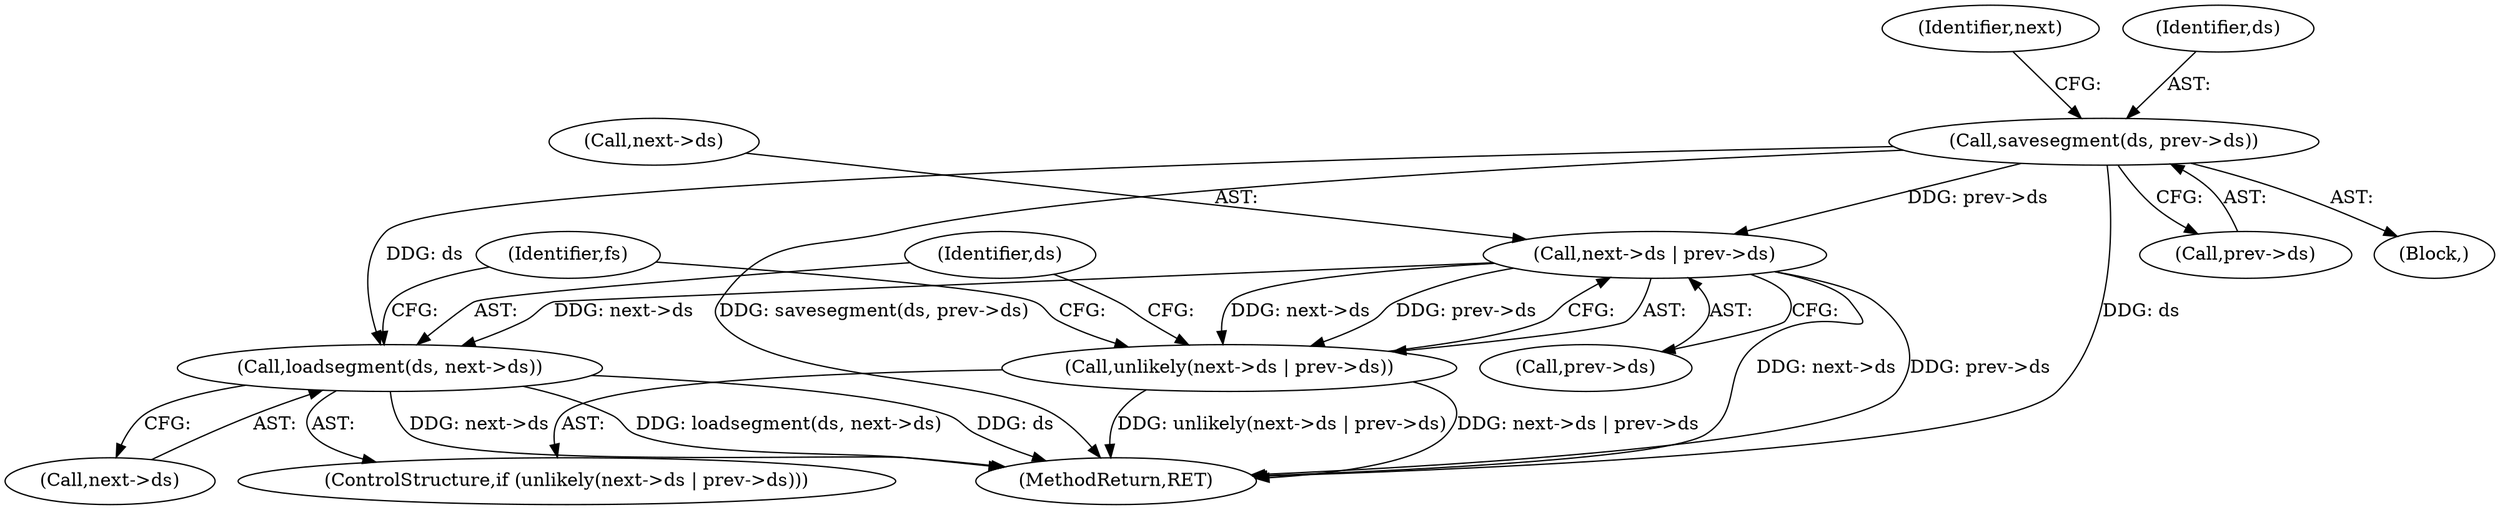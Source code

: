 digraph "1_linux_f647d7c155f069c1a068030255c300663516420e@del" {
"1000170" [label="(Call,savesegment(ds, prev->ds))"];
"1000177" [label="(Call,next->ds | prev->ds)"];
"1000176" [label="(Call,unlikely(next->ds | prev->ds))"];
"1000184" [label="(Call,loadsegment(ds, next->ds))"];
"1000184" [label="(Call,loadsegment(ds, next->ds))"];
"1000172" [label="(Call,prev->ds)"];
"1000190" [label="(Identifier,fs)"];
"1000177" [label="(Call,next->ds | prev->ds)"];
"1000113" [label="(Block,)"];
"1000176" [label="(Call,unlikely(next->ds | prev->ds))"];
"1000186" [label="(Call,next->ds)"];
"1000179" [label="(Identifier,next)"];
"1000175" [label="(ControlStructure,if (unlikely(next->ds | prev->ds)))"];
"1000181" [label="(Call,prev->ds)"];
"1000185" [label="(Identifier,ds)"];
"1000178" [label="(Call,next->ds)"];
"1000171" [label="(Identifier,ds)"];
"1000336" [label="(MethodReturn,RET)"];
"1000170" [label="(Call,savesegment(ds, prev->ds))"];
"1000170" -> "1000113"  [label="AST: "];
"1000170" -> "1000172"  [label="CFG: "];
"1000171" -> "1000170"  [label="AST: "];
"1000172" -> "1000170"  [label="AST: "];
"1000179" -> "1000170"  [label="CFG: "];
"1000170" -> "1000336"  [label="DDG: ds"];
"1000170" -> "1000336"  [label="DDG: savesegment(ds, prev->ds)"];
"1000170" -> "1000177"  [label="DDG: prev->ds"];
"1000170" -> "1000184"  [label="DDG: ds"];
"1000177" -> "1000176"  [label="AST: "];
"1000177" -> "1000181"  [label="CFG: "];
"1000178" -> "1000177"  [label="AST: "];
"1000181" -> "1000177"  [label="AST: "];
"1000176" -> "1000177"  [label="CFG: "];
"1000177" -> "1000336"  [label="DDG: next->ds"];
"1000177" -> "1000336"  [label="DDG: prev->ds"];
"1000177" -> "1000176"  [label="DDG: next->ds"];
"1000177" -> "1000176"  [label="DDG: prev->ds"];
"1000177" -> "1000184"  [label="DDG: next->ds"];
"1000176" -> "1000175"  [label="AST: "];
"1000185" -> "1000176"  [label="CFG: "];
"1000190" -> "1000176"  [label="CFG: "];
"1000176" -> "1000336"  [label="DDG: unlikely(next->ds | prev->ds)"];
"1000176" -> "1000336"  [label="DDG: next->ds | prev->ds"];
"1000184" -> "1000175"  [label="AST: "];
"1000184" -> "1000186"  [label="CFG: "];
"1000185" -> "1000184"  [label="AST: "];
"1000186" -> "1000184"  [label="AST: "];
"1000190" -> "1000184"  [label="CFG: "];
"1000184" -> "1000336"  [label="DDG: ds"];
"1000184" -> "1000336"  [label="DDG: next->ds"];
"1000184" -> "1000336"  [label="DDG: loadsegment(ds, next->ds)"];
}
